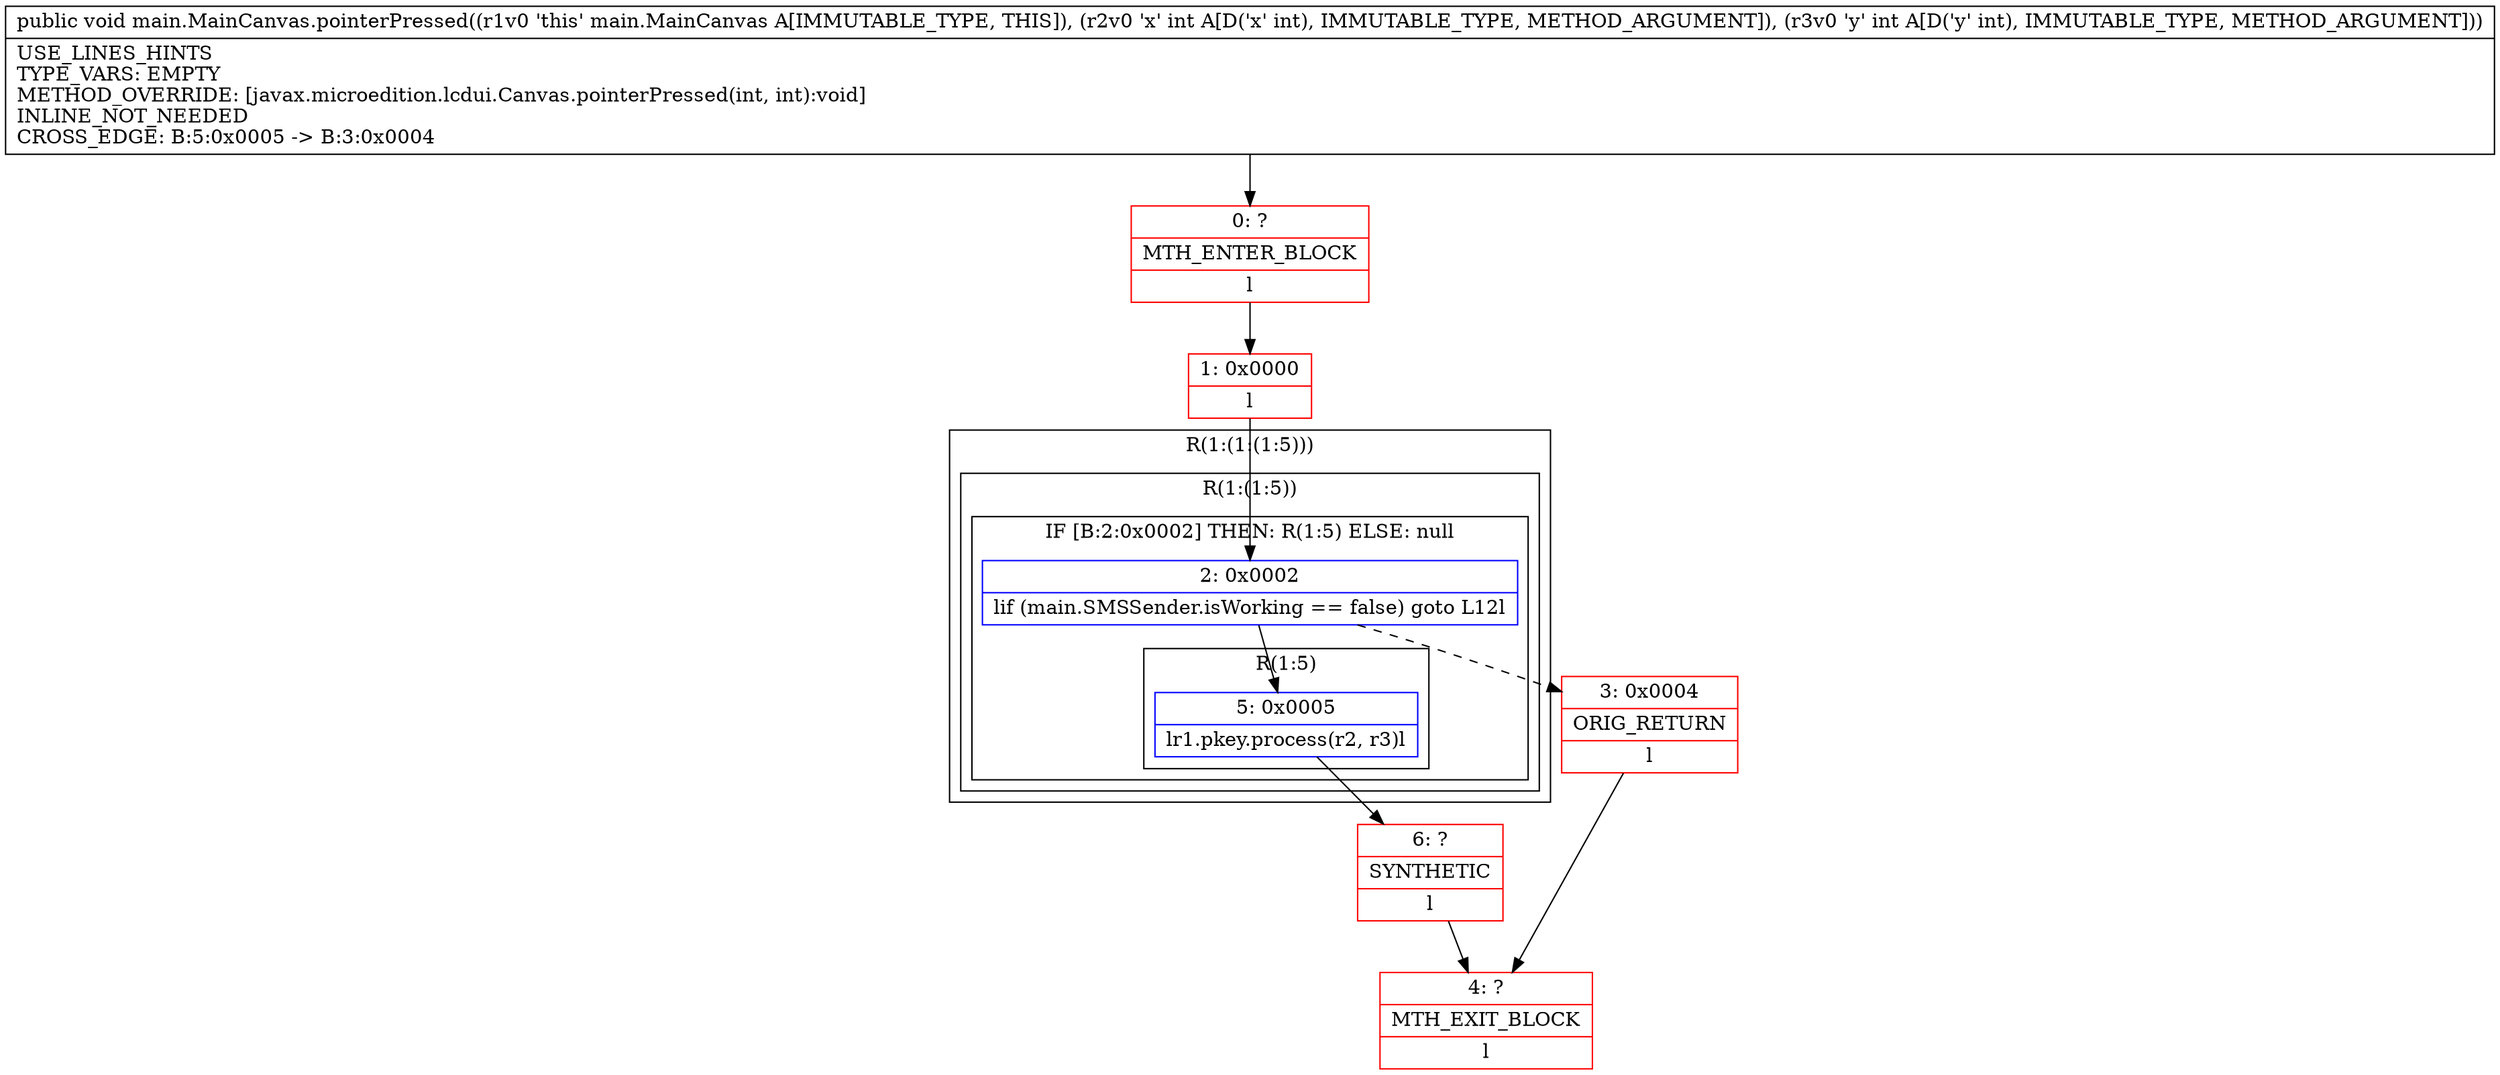 digraph "CFG formain.MainCanvas.pointerPressed(II)V" {
subgraph cluster_Region_1393348921 {
label = "R(1:(1:(1:5)))";
node [shape=record,color=blue];
subgraph cluster_Region_311863652 {
label = "R(1:(1:5))";
node [shape=record,color=blue];
subgraph cluster_IfRegion_1299351701 {
label = "IF [B:2:0x0002] THEN: R(1:5) ELSE: null";
node [shape=record,color=blue];
Node_2 [shape=record,label="{2\:\ 0x0002|lif (main.SMSSender.isWorking == false) goto L12l}"];
subgraph cluster_Region_1589456300 {
label = "R(1:5)";
node [shape=record,color=blue];
Node_5 [shape=record,label="{5\:\ 0x0005|lr1.pkey.process(r2, r3)l}"];
}
}
}
}
Node_0 [shape=record,color=red,label="{0\:\ ?|MTH_ENTER_BLOCK\l|l}"];
Node_1 [shape=record,color=red,label="{1\:\ 0x0000|l}"];
Node_3 [shape=record,color=red,label="{3\:\ 0x0004|ORIG_RETURN\l|l}"];
Node_4 [shape=record,color=red,label="{4\:\ ?|MTH_EXIT_BLOCK\l|l}"];
Node_6 [shape=record,color=red,label="{6\:\ ?|SYNTHETIC\l|l}"];
MethodNode[shape=record,label="{public void main.MainCanvas.pointerPressed((r1v0 'this' main.MainCanvas A[IMMUTABLE_TYPE, THIS]), (r2v0 'x' int A[D('x' int), IMMUTABLE_TYPE, METHOD_ARGUMENT]), (r3v0 'y' int A[D('y' int), IMMUTABLE_TYPE, METHOD_ARGUMENT]))  | USE_LINES_HINTS\lTYPE_VARS: EMPTY\lMETHOD_OVERRIDE: [javax.microedition.lcdui.Canvas.pointerPressed(int, int):void]\lINLINE_NOT_NEEDED\lCROSS_EDGE: B:5:0x0005 \-\> B:3:0x0004\l}"];
MethodNode -> Node_0;
Node_2 -> Node_3[style=dashed];
Node_2 -> Node_5;
Node_5 -> Node_6;
Node_0 -> Node_1;
Node_1 -> Node_2;
Node_3 -> Node_4;
Node_6 -> Node_4;
}

